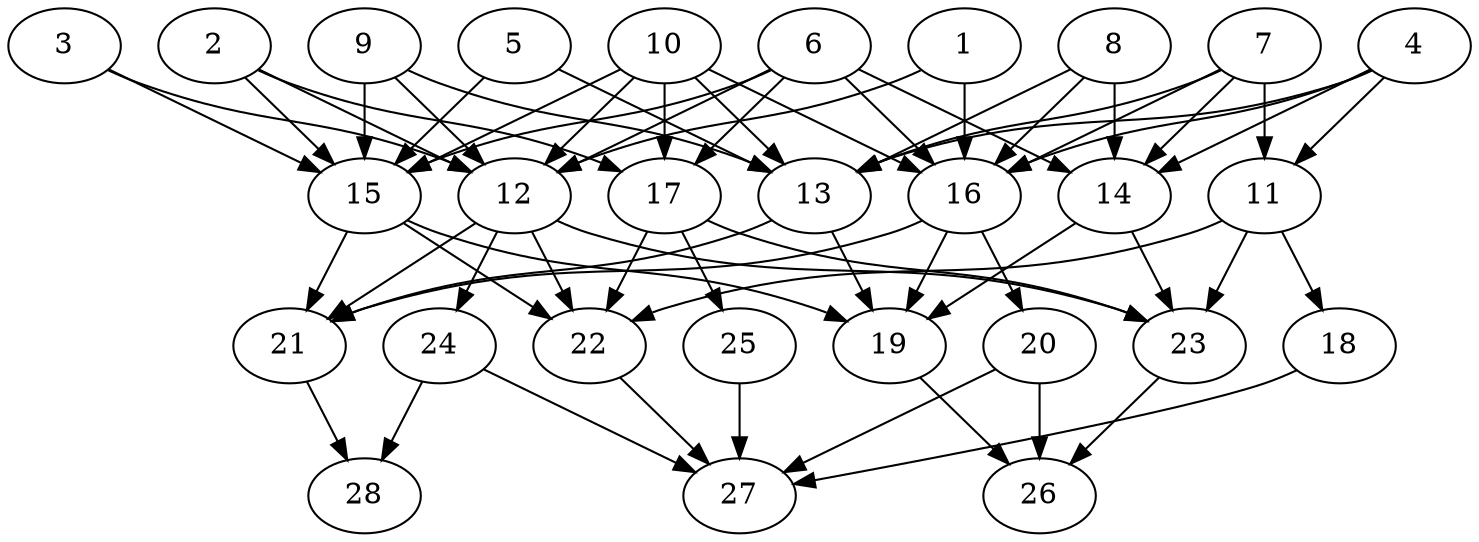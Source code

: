 // DAG (tier=2-normal, mode=data, n=28, ccr=0.406, fat=0.592, density=0.598, regular=0.400, jump=0.107, mindata=2097152, maxdata=16777216)
// DAG automatically generated by daggen at Sun Aug 24 16:33:34 2025
// /home/ermia/Project/Environments/daggen/bin/daggen --dot --ccr 0.406 --fat 0.592 --regular 0.400 --density 0.598 --jump 0.107 --mindata 2097152 --maxdata 16777216 -n 28 
digraph G {
  1 [size="3820108024939601199104", alpha="0.05", expect_size="1910054012469800599552"]
  1 -> 12 [size ="1954971436187648"]
  1 -> 16 [size ="1954971436187648"]
  2 [size="78738491094671232", alpha="0.19", expect_size="39369245547335616"]
  2 -> 12 [size ="2235885114359808"]
  2 -> 15 [size ="2235885114359808"]
  2 -> 17 [size ="2235885114359808"]
  3 [size="1736827483798831616", alpha="0.13", expect_size="868413741899415808"]
  3 -> 12 [size ="1094395281539072"]
  3 -> 15 [size ="1094395281539072"]
  4 [size="6934033185530890", alpha="0.11", expect_size="3467016592765445"]
  4 -> 11 [size ="124146440732672"]
  4 -> 13 [size ="124146440732672"]
  4 -> 14 [size ="124146440732672"]
  4 -> 16 [size ="124146440732672"]
  5 [size="61274822017024000000", alpha="0.06", expect_size="30637411008512000000"]
  5 -> 13 [size ="124340142080000"]
  5 -> 15 [size ="124340142080000"]
  6 [size="2972944324077144768512", alpha="0.09", expect_size="1486472162038572384256"]
  6 -> 12 [size ="1654046968512512"]
  6 -> 14 [size ="1654046968512512"]
  6 -> 15 [size ="1654046968512512"]
  6 -> 16 [size ="1654046968512512"]
  6 -> 17 [size ="1654046968512512"]
  7 [size="1267296640929489747968", alpha="0.10", expect_size="633648320464744873984"]
  7 -> 11 [size ="936861753147392"]
  7 -> 13 [size ="936861753147392"]
  7 -> 14 [size ="936861753147392"]
  7 -> 16 [size ="936861753147392"]
  8 [size="327299289535479808000", alpha="0.05", expect_size="163649644767739904000"]
  8 -> 13 [size ="379944383283200"]
  8 -> 14 [size ="379944383283200"]
  8 -> 16 [size ="379944383283200"]
  9 [size="58086114125872776", alpha="0.13", expect_size="29043057062936388"]
  9 -> 12 [size ="1136373864071168"]
  9 -> 13 [size ="1136373864071168"]
  9 -> 15 [size ="1136373864071168"]
  10 [size="713460846170836736", alpha="0.18", expect_size="356730423085418368"]
  10 -> 12 [size ="274078103502848"]
  10 -> 13 [size ="274078103502848"]
  10 -> 15 [size ="274078103502848"]
  10 -> 16 [size ="274078103502848"]
  10 -> 17 [size ="274078103502848"]
  11 [size="1192411934551855360", alpha="0.10", expect_size="596205967275927680"]
  11 -> 18 [size ="421560443731968"]
  11 -> 22 [size ="421560443731968"]
  11 -> 23 [size ="421560443731968"]
  12 [size="3632286189403322880", alpha="0.19", expect_size="1816143094701661440"]
  12 -> 21 [size ="1597526507520000"]
  12 -> 22 [size ="1597526507520000"]
  12 -> 23 [size ="1597526507520000"]
  12 -> 24 [size ="1597526507520000"]
  13 [size="59410776195138808", alpha="0.19", expect_size="29705388097569404"]
  13 -> 19 [size ="112862211080192"]
  13 -> 21 [size ="112862211080192"]
  14 [size="811200870161051648", alpha="0.05", expect_size="405600435080525824"]
  14 -> 19 [size ="1084071757217792"]
  14 -> 23 [size ="1084071757217792"]
  15 [size="3241563647995951616", alpha="0.06", expect_size="1620781823997975808"]
  15 -> 19 [size ="2103685853216768"]
  15 -> 21 [size ="2103685853216768"]
  15 -> 22 [size ="2103685853216768"]
  16 [size="7191051506841082", alpha="0.16", expect_size="3595525753420541"]
  16 -> 19 [size ="113910795468800"]
  16 -> 20 [size ="113910795468800"]
  16 -> 21 [size ="113910795468800"]
  17 [size="2284680030231747100672", alpha="0.00", expect_size="1142340015115873550336"]
  17 -> 22 [size ="1387736179146752"]
  17 -> 23 [size ="1387736179146752"]
  17 -> 25 [size ="1387736179146752"]
  18 [size="3628954454087415365632", alpha="0.05", expect_size="1814477227043707682816"]
  18 -> 27 [size ="1889198818721792"]
  19 [size="13304235805854662656", alpha="0.17", expect_size="6652117902927331328"]
  19 -> 26 [size ="44917606842368"]
  20 [size="96610582727632093184", alpha="0.06", expect_size="48305291363816046592"]
  20 -> 26 [size ="168437888319488"]
  20 -> 27 [size ="168437888319488"]
  21 [size="783342276905242752", alpha="0.10", expect_size="391671138452621376"]
  21 -> 28 [size ="1637597075996672"]
  22 [size="7589639089078272", alpha="0.03", expect_size="3794819544539136"]
  22 -> 27 [size ="178120883699712"]
  23 [size="2148679814503789", alpha="0.03", expect_size="1074339907251894"]
  23 -> 26 [size ="63808483622912"]
  24 [size="1691786518204441344", alpha="0.04", expect_size="845893259102220672"]
  24 -> 27 [size ="591477470134272"]
  24 -> 28 [size ="591477470134272"]
  25 [size="3133391062171305472", alpha="0.18", expect_size="1566695531085652736"]
  25 -> 27 [size ="2168742402326528"]
  26 [size="654536358136366759936", alpha="0.09", expect_size="327268179068183379968"]
  27 [size="1222505823353503219712", alpha="0.15", expect_size="611252911676751609856"]
  28 [size="1463725105165451132928", alpha="0.09", expect_size="731862552582725566464"]
}